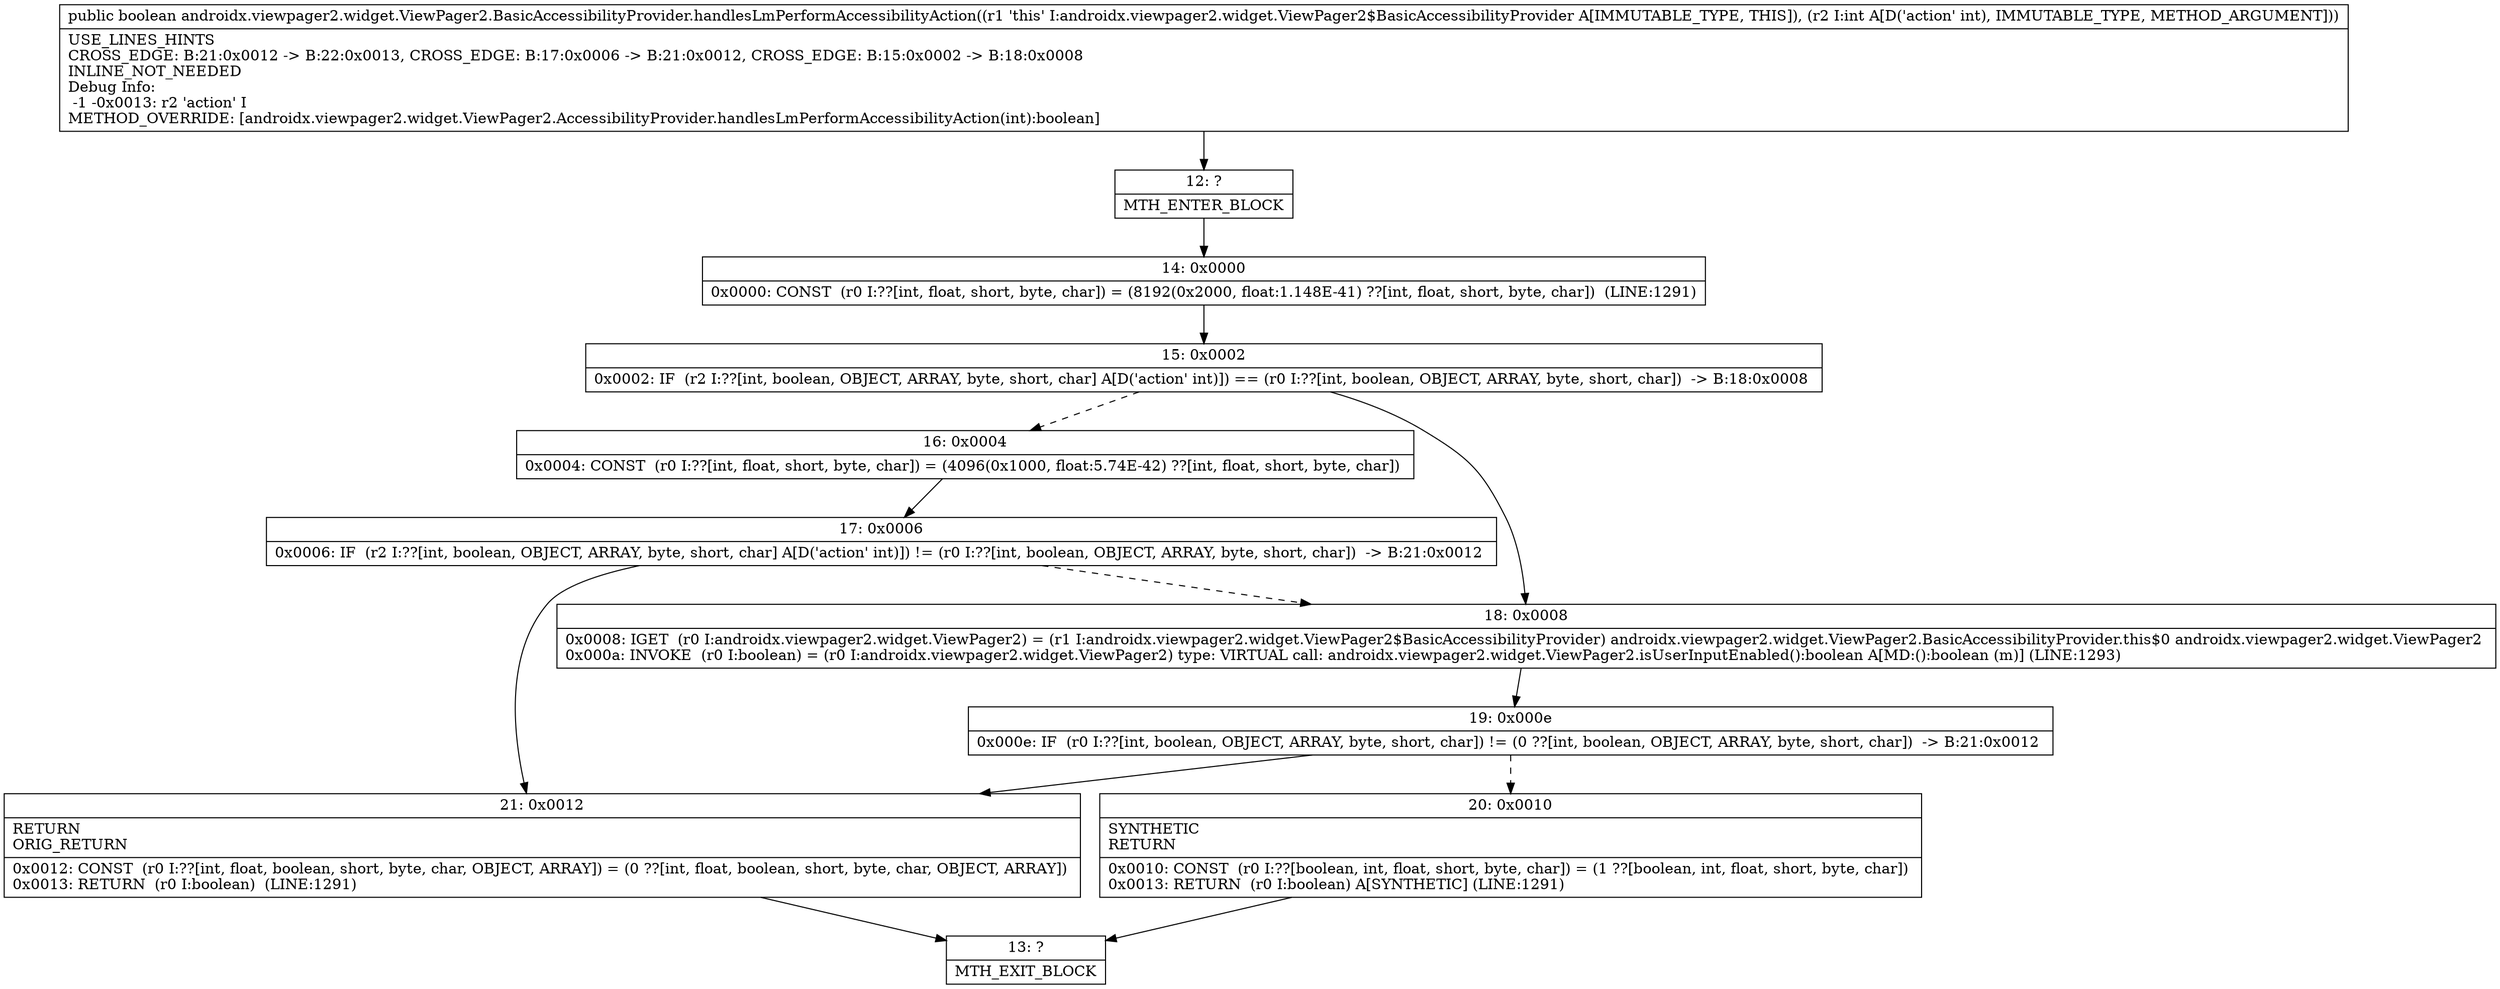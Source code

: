 digraph "CFG forandroidx.viewpager2.widget.ViewPager2.BasicAccessibilityProvider.handlesLmPerformAccessibilityAction(I)Z" {
Node_12 [shape=record,label="{12\:\ ?|MTH_ENTER_BLOCK\l}"];
Node_14 [shape=record,label="{14\:\ 0x0000|0x0000: CONST  (r0 I:??[int, float, short, byte, char]) = (8192(0x2000, float:1.148E\-41) ??[int, float, short, byte, char])  (LINE:1291)\l}"];
Node_15 [shape=record,label="{15\:\ 0x0002|0x0002: IF  (r2 I:??[int, boolean, OBJECT, ARRAY, byte, short, char] A[D('action' int)]) == (r0 I:??[int, boolean, OBJECT, ARRAY, byte, short, char])  \-\> B:18:0x0008 \l}"];
Node_16 [shape=record,label="{16\:\ 0x0004|0x0004: CONST  (r0 I:??[int, float, short, byte, char]) = (4096(0x1000, float:5.74E\-42) ??[int, float, short, byte, char]) \l}"];
Node_17 [shape=record,label="{17\:\ 0x0006|0x0006: IF  (r2 I:??[int, boolean, OBJECT, ARRAY, byte, short, char] A[D('action' int)]) != (r0 I:??[int, boolean, OBJECT, ARRAY, byte, short, char])  \-\> B:21:0x0012 \l}"];
Node_21 [shape=record,label="{21\:\ 0x0012|RETURN\lORIG_RETURN\l|0x0012: CONST  (r0 I:??[int, float, boolean, short, byte, char, OBJECT, ARRAY]) = (0 ??[int, float, boolean, short, byte, char, OBJECT, ARRAY]) \l0x0013: RETURN  (r0 I:boolean)  (LINE:1291)\l}"];
Node_13 [shape=record,label="{13\:\ ?|MTH_EXIT_BLOCK\l}"];
Node_18 [shape=record,label="{18\:\ 0x0008|0x0008: IGET  (r0 I:androidx.viewpager2.widget.ViewPager2) = (r1 I:androidx.viewpager2.widget.ViewPager2$BasicAccessibilityProvider) androidx.viewpager2.widget.ViewPager2.BasicAccessibilityProvider.this$0 androidx.viewpager2.widget.ViewPager2 \l0x000a: INVOKE  (r0 I:boolean) = (r0 I:androidx.viewpager2.widget.ViewPager2) type: VIRTUAL call: androidx.viewpager2.widget.ViewPager2.isUserInputEnabled():boolean A[MD:():boolean (m)] (LINE:1293)\l}"];
Node_19 [shape=record,label="{19\:\ 0x000e|0x000e: IF  (r0 I:??[int, boolean, OBJECT, ARRAY, byte, short, char]) != (0 ??[int, boolean, OBJECT, ARRAY, byte, short, char])  \-\> B:21:0x0012 \l}"];
Node_20 [shape=record,label="{20\:\ 0x0010|SYNTHETIC\lRETURN\l|0x0010: CONST  (r0 I:??[boolean, int, float, short, byte, char]) = (1 ??[boolean, int, float, short, byte, char]) \l0x0013: RETURN  (r0 I:boolean) A[SYNTHETIC] (LINE:1291)\l}"];
MethodNode[shape=record,label="{public boolean androidx.viewpager2.widget.ViewPager2.BasicAccessibilityProvider.handlesLmPerformAccessibilityAction((r1 'this' I:androidx.viewpager2.widget.ViewPager2$BasicAccessibilityProvider A[IMMUTABLE_TYPE, THIS]), (r2 I:int A[D('action' int), IMMUTABLE_TYPE, METHOD_ARGUMENT]))  | USE_LINES_HINTS\lCROSS_EDGE: B:21:0x0012 \-\> B:22:0x0013, CROSS_EDGE: B:17:0x0006 \-\> B:21:0x0012, CROSS_EDGE: B:15:0x0002 \-\> B:18:0x0008\lINLINE_NOT_NEEDED\lDebug Info:\l  \-1 \-0x0013: r2 'action' I\lMETHOD_OVERRIDE: [androidx.viewpager2.widget.ViewPager2.AccessibilityProvider.handlesLmPerformAccessibilityAction(int):boolean]\l}"];
MethodNode -> Node_12;Node_12 -> Node_14;
Node_14 -> Node_15;
Node_15 -> Node_16[style=dashed];
Node_15 -> Node_18;
Node_16 -> Node_17;
Node_17 -> Node_18[style=dashed];
Node_17 -> Node_21;
Node_21 -> Node_13;
Node_18 -> Node_19;
Node_19 -> Node_20[style=dashed];
Node_19 -> Node_21;
Node_20 -> Node_13;
}

